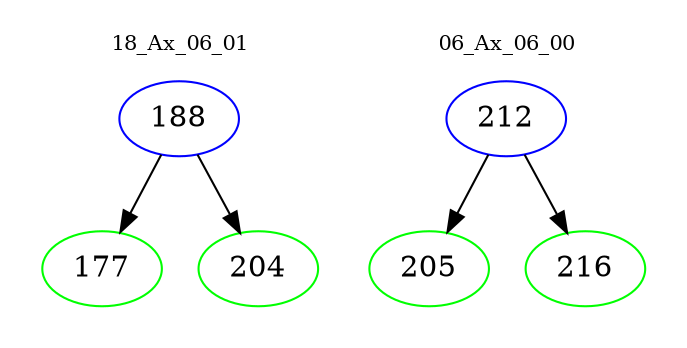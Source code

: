 digraph{
subgraph cluster_0 {
color = white
label = "18_Ax_06_01";
fontsize=10;
T0_188 [label="188", color="blue"]
T0_188 -> T0_177 [color="black"]
T0_177 [label="177", color="green"]
T0_188 -> T0_204 [color="black"]
T0_204 [label="204", color="green"]
}
subgraph cluster_1 {
color = white
label = "06_Ax_06_00";
fontsize=10;
T1_212 [label="212", color="blue"]
T1_212 -> T1_205 [color="black"]
T1_205 [label="205", color="green"]
T1_212 -> T1_216 [color="black"]
T1_216 [label="216", color="green"]
}
}
